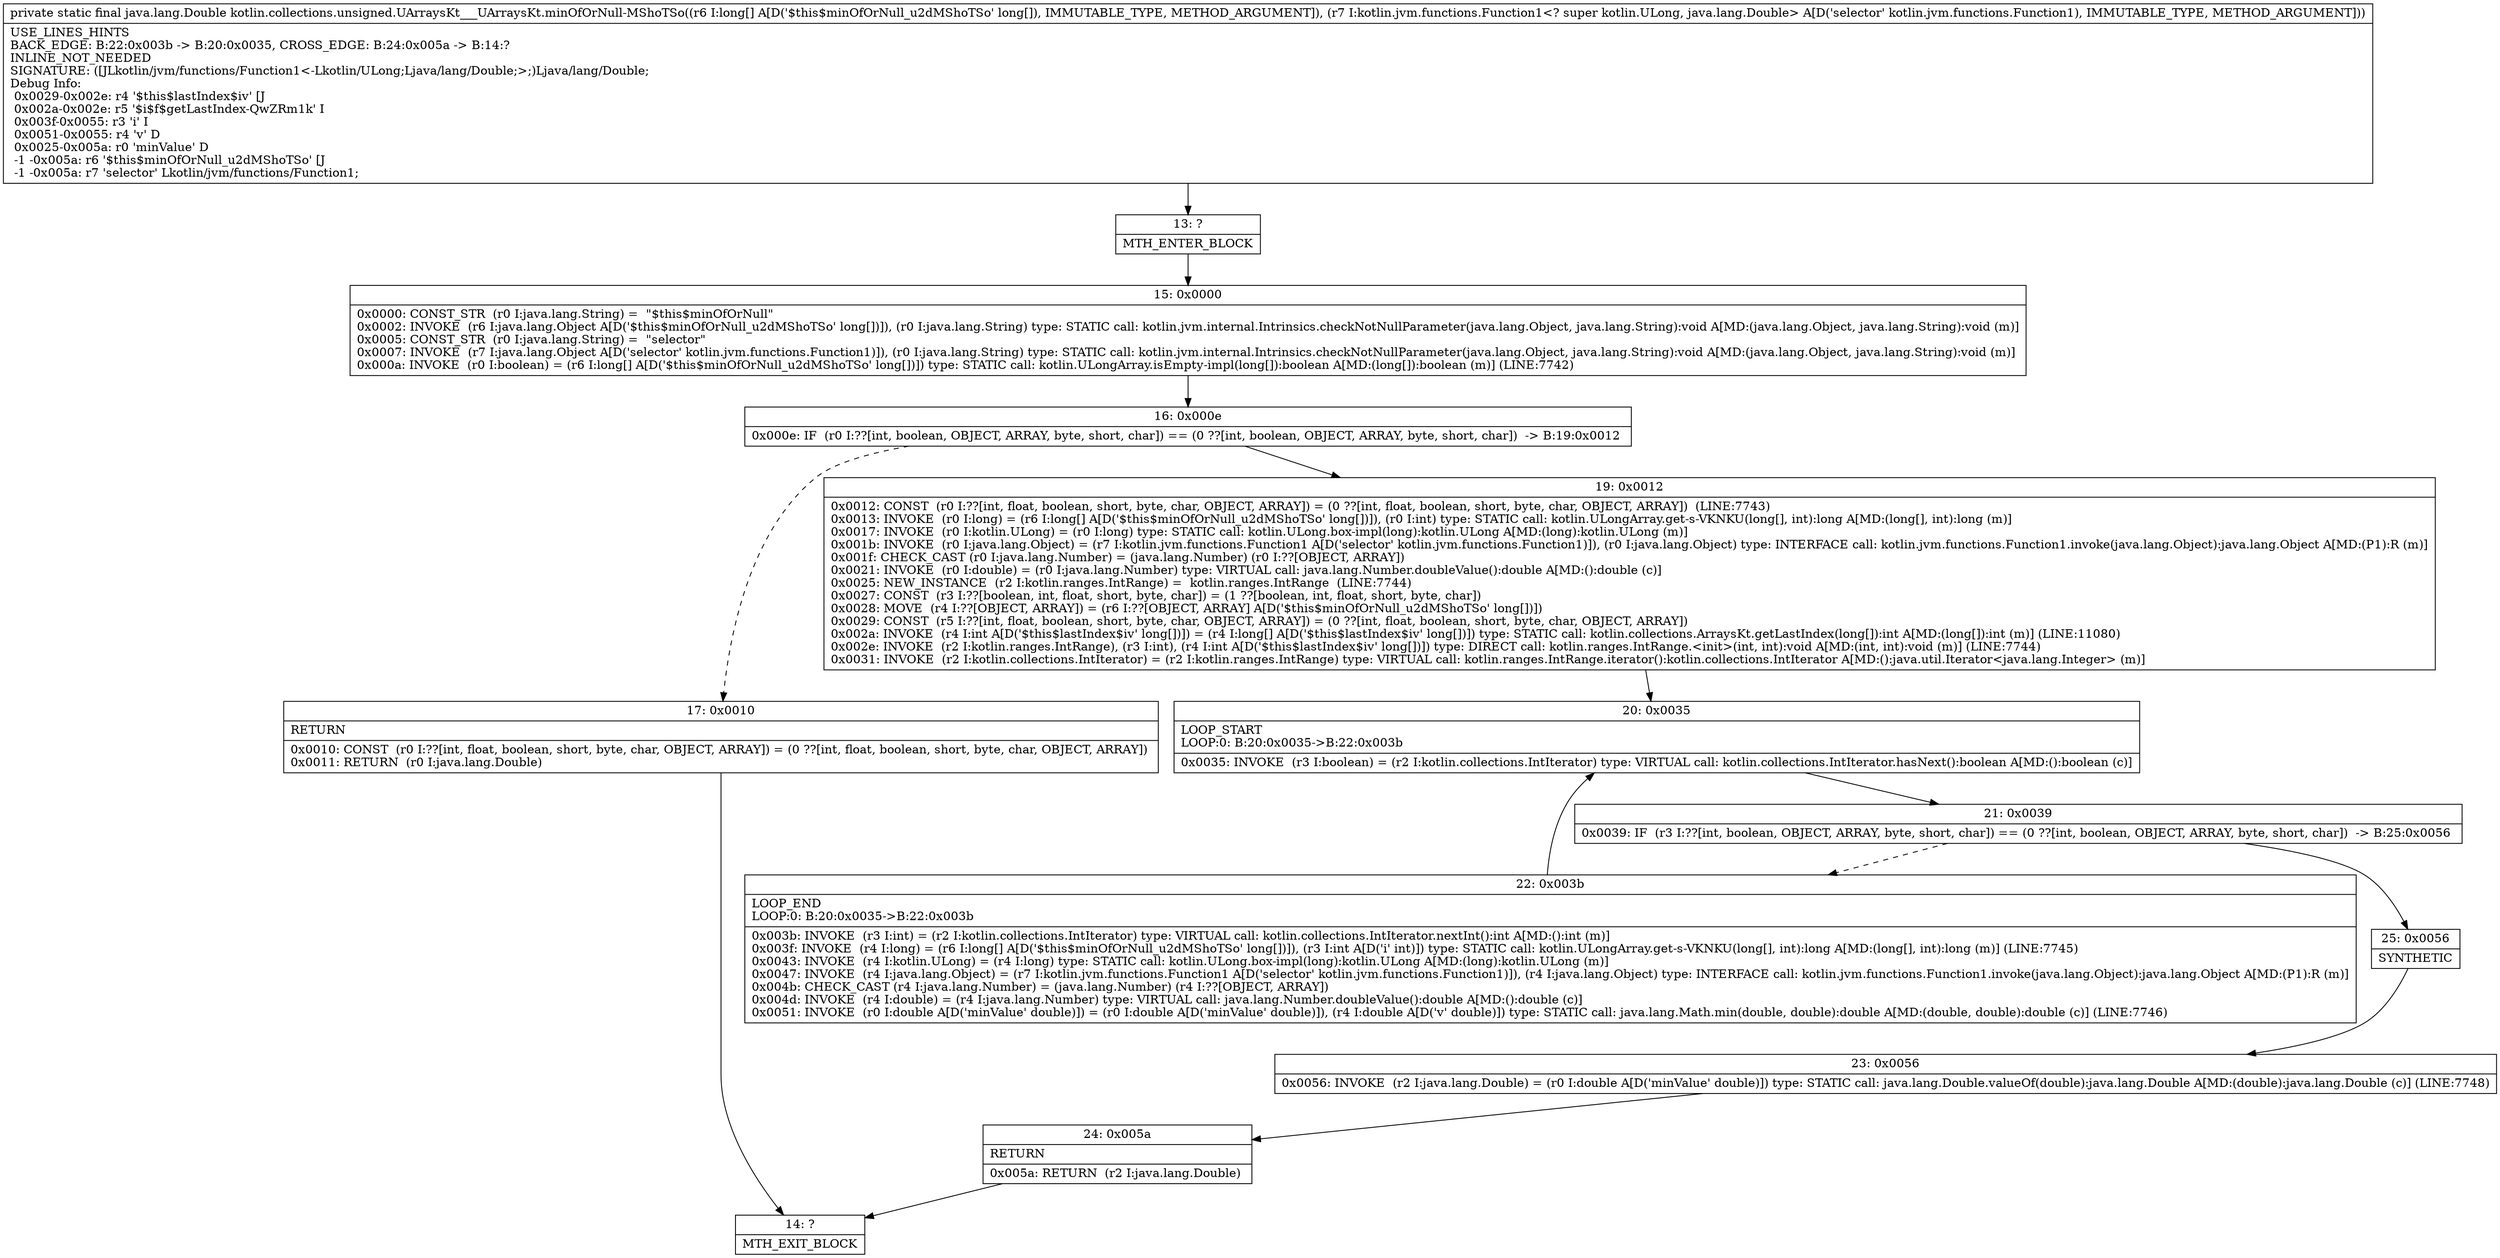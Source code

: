 digraph "CFG forkotlin.collections.unsigned.UArraysKt___UArraysKt.minOfOrNull\-MShoTSo([JLkotlin\/jvm\/functions\/Function1;)Ljava\/lang\/Double;" {
Node_13 [shape=record,label="{13\:\ ?|MTH_ENTER_BLOCK\l}"];
Node_15 [shape=record,label="{15\:\ 0x0000|0x0000: CONST_STR  (r0 I:java.lang.String) =  \"$this$minOfOrNull\" \l0x0002: INVOKE  (r6 I:java.lang.Object A[D('$this$minOfOrNull_u2dMShoTSo' long[])]), (r0 I:java.lang.String) type: STATIC call: kotlin.jvm.internal.Intrinsics.checkNotNullParameter(java.lang.Object, java.lang.String):void A[MD:(java.lang.Object, java.lang.String):void (m)]\l0x0005: CONST_STR  (r0 I:java.lang.String) =  \"selector\" \l0x0007: INVOKE  (r7 I:java.lang.Object A[D('selector' kotlin.jvm.functions.Function1)]), (r0 I:java.lang.String) type: STATIC call: kotlin.jvm.internal.Intrinsics.checkNotNullParameter(java.lang.Object, java.lang.String):void A[MD:(java.lang.Object, java.lang.String):void (m)]\l0x000a: INVOKE  (r0 I:boolean) = (r6 I:long[] A[D('$this$minOfOrNull_u2dMShoTSo' long[])]) type: STATIC call: kotlin.ULongArray.isEmpty\-impl(long[]):boolean A[MD:(long[]):boolean (m)] (LINE:7742)\l}"];
Node_16 [shape=record,label="{16\:\ 0x000e|0x000e: IF  (r0 I:??[int, boolean, OBJECT, ARRAY, byte, short, char]) == (0 ??[int, boolean, OBJECT, ARRAY, byte, short, char])  \-\> B:19:0x0012 \l}"];
Node_17 [shape=record,label="{17\:\ 0x0010|RETURN\l|0x0010: CONST  (r0 I:??[int, float, boolean, short, byte, char, OBJECT, ARRAY]) = (0 ??[int, float, boolean, short, byte, char, OBJECT, ARRAY]) \l0x0011: RETURN  (r0 I:java.lang.Double) \l}"];
Node_14 [shape=record,label="{14\:\ ?|MTH_EXIT_BLOCK\l}"];
Node_19 [shape=record,label="{19\:\ 0x0012|0x0012: CONST  (r0 I:??[int, float, boolean, short, byte, char, OBJECT, ARRAY]) = (0 ??[int, float, boolean, short, byte, char, OBJECT, ARRAY])  (LINE:7743)\l0x0013: INVOKE  (r0 I:long) = (r6 I:long[] A[D('$this$minOfOrNull_u2dMShoTSo' long[])]), (r0 I:int) type: STATIC call: kotlin.ULongArray.get\-s\-VKNKU(long[], int):long A[MD:(long[], int):long (m)]\l0x0017: INVOKE  (r0 I:kotlin.ULong) = (r0 I:long) type: STATIC call: kotlin.ULong.box\-impl(long):kotlin.ULong A[MD:(long):kotlin.ULong (m)]\l0x001b: INVOKE  (r0 I:java.lang.Object) = (r7 I:kotlin.jvm.functions.Function1 A[D('selector' kotlin.jvm.functions.Function1)]), (r0 I:java.lang.Object) type: INTERFACE call: kotlin.jvm.functions.Function1.invoke(java.lang.Object):java.lang.Object A[MD:(P1):R (m)]\l0x001f: CHECK_CAST (r0 I:java.lang.Number) = (java.lang.Number) (r0 I:??[OBJECT, ARRAY]) \l0x0021: INVOKE  (r0 I:double) = (r0 I:java.lang.Number) type: VIRTUAL call: java.lang.Number.doubleValue():double A[MD:():double (c)]\l0x0025: NEW_INSTANCE  (r2 I:kotlin.ranges.IntRange) =  kotlin.ranges.IntRange  (LINE:7744)\l0x0027: CONST  (r3 I:??[boolean, int, float, short, byte, char]) = (1 ??[boolean, int, float, short, byte, char]) \l0x0028: MOVE  (r4 I:??[OBJECT, ARRAY]) = (r6 I:??[OBJECT, ARRAY] A[D('$this$minOfOrNull_u2dMShoTSo' long[])]) \l0x0029: CONST  (r5 I:??[int, float, boolean, short, byte, char, OBJECT, ARRAY]) = (0 ??[int, float, boolean, short, byte, char, OBJECT, ARRAY]) \l0x002a: INVOKE  (r4 I:int A[D('$this$lastIndex$iv' long[])]) = (r4 I:long[] A[D('$this$lastIndex$iv' long[])]) type: STATIC call: kotlin.collections.ArraysKt.getLastIndex(long[]):int A[MD:(long[]):int (m)] (LINE:11080)\l0x002e: INVOKE  (r2 I:kotlin.ranges.IntRange), (r3 I:int), (r4 I:int A[D('$this$lastIndex$iv' long[])]) type: DIRECT call: kotlin.ranges.IntRange.\<init\>(int, int):void A[MD:(int, int):void (m)] (LINE:7744)\l0x0031: INVOKE  (r2 I:kotlin.collections.IntIterator) = (r2 I:kotlin.ranges.IntRange) type: VIRTUAL call: kotlin.ranges.IntRange.iterator():kotlin.collections.IntIterator A[MD:():java.util.Iterator\<java.lang.Integer\> (m)]\l}"];
Node_20 [shape=record,label="{20\:\ 0x0035|LOOP_START\lLOOP:0: B:20:0x0035\-\>B:22:0x003b\l|0x0035: INVOKE  (r3 I:boolean) = (r2 I:kotlin.collections.IntIterator) type: VIRTUAL call: kotlin.collections.IntIterator.hasNext():boolean A[MD:():boolean (c)]\l}"];
Node_21 [shape=record,label="{21\:\ 0x0039|0x0039: IF  (r3 I:??[int, boolean, OBJECT, ARRAY, byte, short, char]) == (0 ??[int, boolean, OBJECT, ARRAY, byte, short, char])  \-\> B:25:0x0056 \l}"];
Node_22 [shape=record,label="{22\:\ 0x003b|LOOP_END\lLOOP:0: B:20:0x0035\-\>B:22:0x003b\l|0x003b: INVOKE  (r3 I:int) = (r2 I:kotlin.collections.IntIterator) type: VIRTUAL call: kotlin.collections.IntIterator.nextInt():int A[MD:():int (m)]\l0x003f: INVOKE  (r4 I:long) = (r6 I:long[] A[D('$this$minOfOrNull_u2dMShoTSo' long[])]), (r3 I:int A[D('i' int)]) type: STATIC call: kotlin.ULongArray.get\-s\-VKNKU(long[], int):long A[MD:(long[], int):long (m)] (LINE:7745)\l0x0043: INVOKE  (r4 I:kotlin.ULong) = (r4 I:long) type: STATIC call: kotlin.ULong.box\-impl(long):kotlin.ULong A[MD:(long):kotlin.ULong (m)]\l0x0047: INVOKE  (r4 I:java.lang.Object) = (r7 I:kotlin.jvm.functions.Function1 A[D('selector' kotlin.jvm.functions.Function1)]), (r4 I:java.lang.Object) type: INTERFACE call: kotlin.jvm.functions.Function1.invoke(java.lang.Object):java.lang.Object A[MD:(P1):R (m)]\l0x004b: CHECK_CAST (r4 I:java.lang.Number) = (java.lang.Number) (r4 I:??[OBJECT, ARRAY]) \l0x004d: INVOKE  (r4 I:double) = (r4 I:java.lang.Number) type: VIRTUAL call: java.lang.Number.doubleValue():double A[MD:():double (c)]\l0x0051: INVOKE  (r0 I:double A[D('minValue' double)]) = (r0 I:double A[D('minValue' double)]), (r4 I:double A[D('v' double)]) type: STATIC call: java.lang.Math.min(double, double):double A[MD:(double, double):double (c)] (LINE:7746)\l}"];
Node_25 [shape=record,label="{25\:\ 0x0056|SYNTHETIC\l}"];
Node_23 [shape=record,label="{23\:\ 0x0056|0x0056: INVOKE  (r2 I:java.lang.Double) = (r0 I:double A[D('minValue' double)]) type: STATIC call: java.lang.Double.valueOf(double):java.lang.Double A[MD:(double):java.lang.Double (c)] (LINE:7748)\l}"];
Node_24 [shape=record,label="{24\:\ 0x005a|RETURN\l|0x005a: RETURN  (r2 I:java.lang.Double) \l}"];
MethodNode[shape=record,label="{private static final java.lang.Double kotlin.collections.unsigned.UArraysKt___UArraysKt.minOfOrNull\-MShoTSo((r6 I:long[] A[D('$this$minOfOrNull_u2dMShoTSo' long[]), IMMUTABLE_TYPE, METHOD_ARGUMENT]), (r7 I:kotlin.jvm.functions.Function1\<? super kotlin.ULong, java.lang.Double\> A[D('selector' kotlin.jvm.functions.Function1), IMMUTABLE_TYPE, METHOD_ARGUMENT]))  | USE_LINES_HINTS\lBACK_EDGE: B:22:0x003b \-\> B:20:0x0035, CROSS_EDGE: B:24:0x005a \-\> B:14:?\lINLINE_NOT_NEEDED\lSIGNATURE: ([JLkotlin\/jvm\/functions\/Function1\<\-Lkotlin\/ULong;Ljava\/lang\/Double;\>;)Ljava\/lang\/Double;\lDebug Info:\l  0x0029\-0x002e: r4 '$this$lastIndex$iv' [J\l  0x002a\-0x002e: r5 '$i$f$getLastIndex\-QwZRm1k' I\l  0x003f\-0x0055: r3 'i' I\l  0x0051\-0x0055: r4 'v' D\l  0x0025\-0x005a: r0 'minValue' D\l  \-1 \-0x005a: r6 '$this$minOfOrNull_u2dMShoTSo' [J\l  \-1 \-0x005a: r7 'selector' Lkotlin\/jvm\/functions\/Function1;\l}"];
MethodNode -> Node_13;Node_13 -> Node_15;
Node_15 -> Node_16;
Node_16 -> Node_17[style=dashed];
Node_16 -> Node_19;
Node_17 -> Node_14;
Node_19 -> Node_20;
Node_20 -> Node_21;
Node_21 -> Node_22[style=dashed];
Node_21 -> Node_25;
Node_22 -> Node_20;
Node_25 -> Node_23;
Node_23 -> Node_24;
Node_24 -> Node_14;
}

